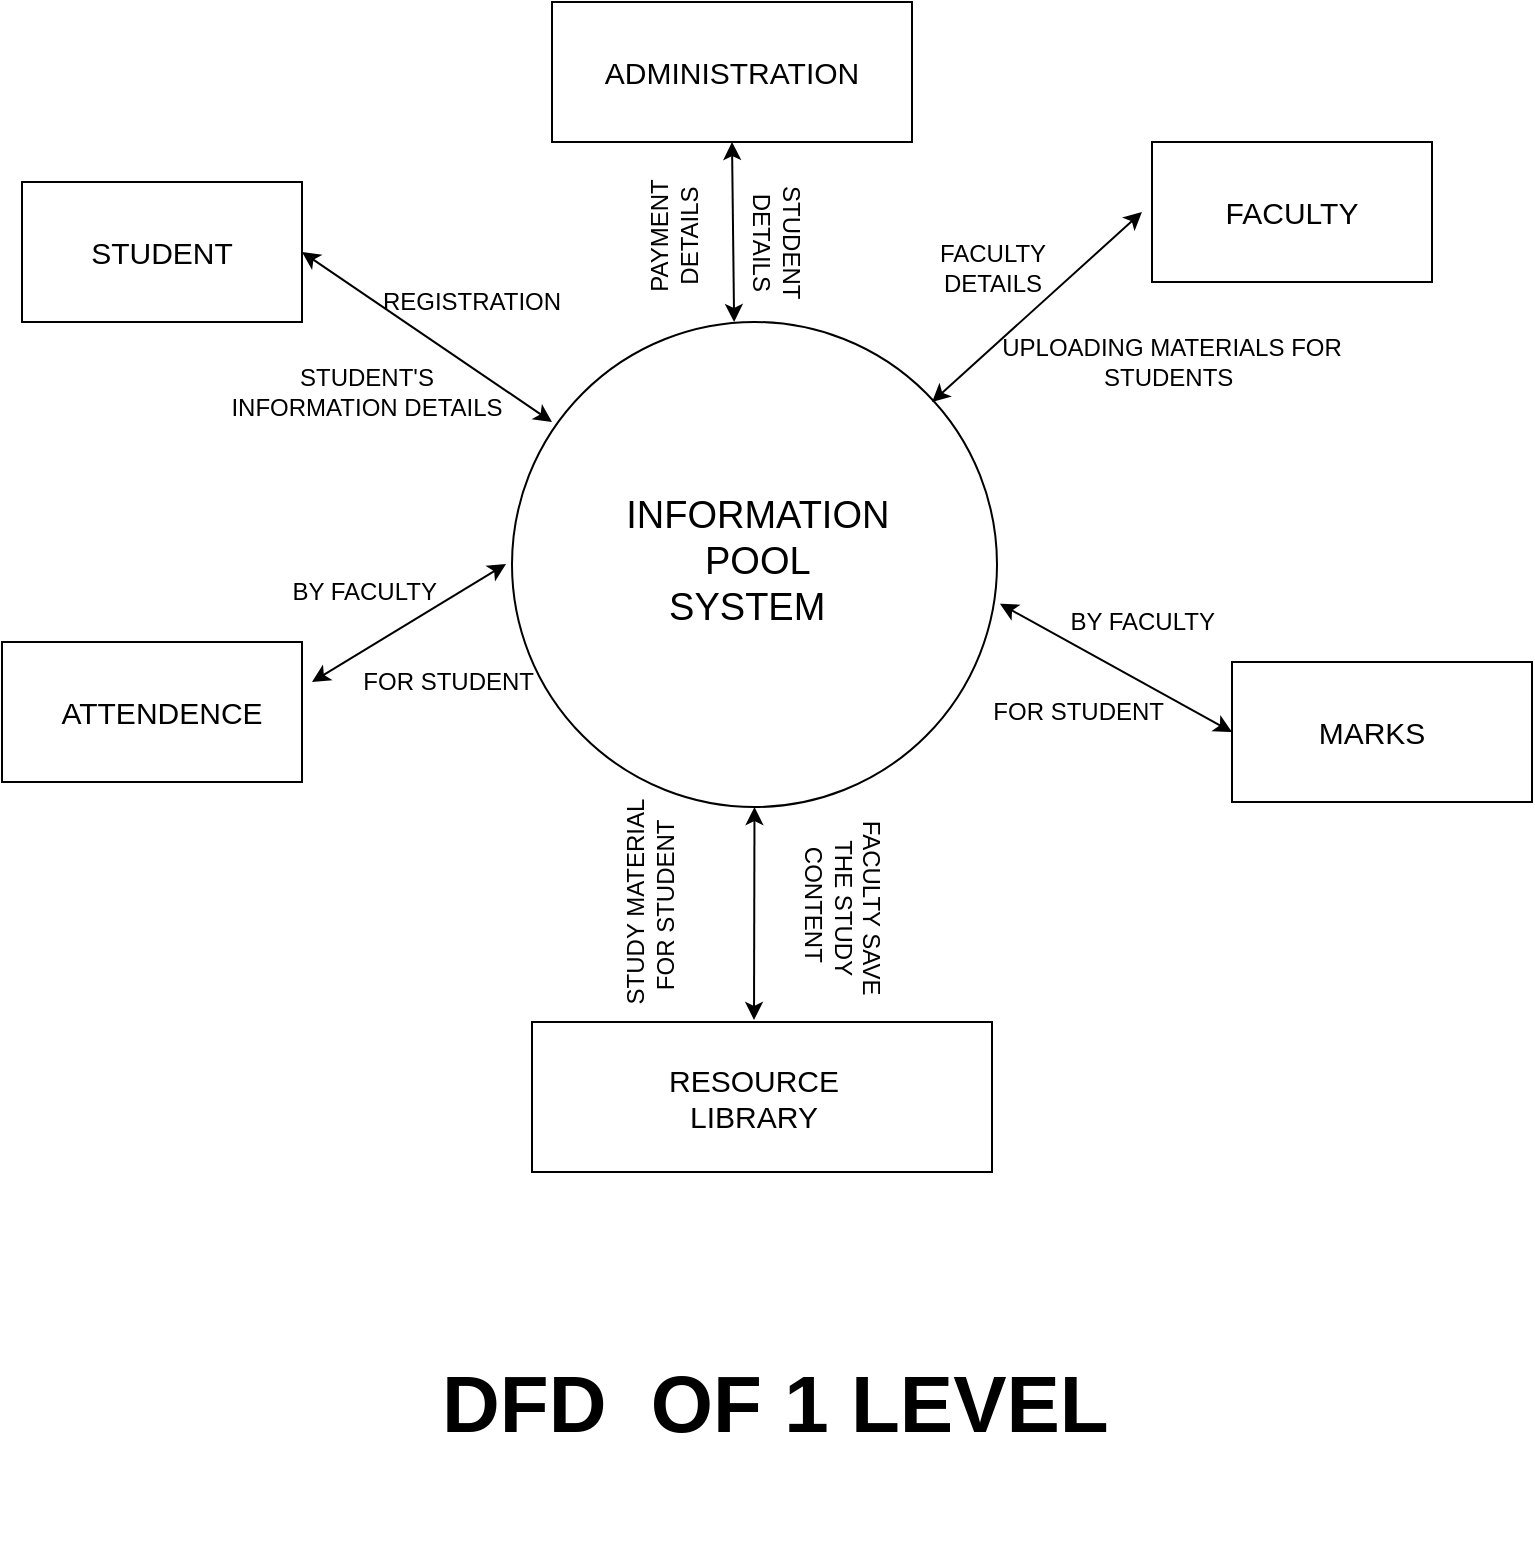 <mxfile version="13.6.4" type="github"><diagram id="khHgUFAwdmXEfH2Ma4rk" name="Page-1"><mxGraphModel dx="816" dy="423" grid="1" gridSize="10" guides="1" tooltips="1" connect="1" arrows="1" fold="1" page="1" pageScale="1" pageWidth="850" pageHeight="1100" math="0" shadow="0"><root><mxCell id="0"/><mxCell id="1" parent="0"/><mxCell id="E1dYd68VwHDF5olHRWXh-1" value="" style="ellipse;whiteSpace=wrap;html=1;aspect=fixed;" vertex="1" parent="1"><mxGeometry x="310" y="210" width="242.5" height="242.5" as="geometry"/></mxCell><mxCell id="E1dYd68VwHDF5olHRWXh-2" value="&lt;font style=&quot;font-size: 19px&quot;&gt;&amp;nbsp; &amp;nbsp;INFORMATION &lt;br&gt;&amp;nbsp; &amp;nbsp;POOL&lt;br&gt;&amp;nbsp;SYSTEM&lt;/font&gt;" style="text;html=1;strokeColor=none;fillColor=none;align=center;verticalAlign=middle;whiteSpace=wrap;rounded=0;fontSize=15;" vertex="1" parent="1"><mxGeometry x="330" y="240" width="190" height="180" as="geometry"/></mxCell><mxCell id="E1dYd68VwHDF5olHRWXh-3" value="" style="rounded=0;whiteSpace=wrap;html=1;" vertex="1" parent="1"><mxGeometry x="65" y="140" width="140" height="70" as="geometry"/></mxCell><mxCell id="E1dYd68VwHDF5olHRWXh-4" value="" style="rounded=0;whiteSpace=wrap;html=1;" vertex="1" parent="1"><mxGeometry x="55" y="370" width="150" height="70" as="geometry"/></mxCell><mxCell id="E1dYd68VwHDF5olHRWXh-5" value="" style="rounded=0;whiteSpace=wrap;html=1;" vertex="1" parent="1"><mxGeometry x="330" y="50" width="180" height="70" as="geometry"/></mxCell><mxCell id="E1dYd68VwHDF5olHRWXh-6" value="" style="rounded=0;whiteSpace=wrap;html=1;" vertex="1" parent="1"><mxGeometry x="630" y="120" width="140" height="70" as="geometry"/></mxCell><mxCell id="E1dYd68VwHDF5olHRWXh-7" value="" style="rounded=0;whiteSpace=wrap;html=1;" vertex="1" parent="1"><mxGeometry x="670" y="380" width="150" height="70" as="geometry"/></mxCell><mxCell id="E1dYd68VwHDF5olHRWXh-8" value="" style="rounded=0;whiteSpace=wrap;html=1;" vertex="1" parent="1"><mxGeometry x="320" y="560" width="230" height="75" as="geometry"/></mxCell><mxCell id="E1dYd68VwHDF5olHRWXh-9" value="STUDENT&lt;br&gt;" style="text;html=1;strokeColor=none;fillColor=none;align=center;verticalAlign=middle;whiteSpace=wrap;rounded=0;fontSize=15;" vertex="1" parent="1"><mxGeometry x="90" y="160" width="90" height="30" as="geometry"/></mxCell><mxCell id="E1dYd68VwHDF5olHRWXh-12" value="FACULTY" style="text;html=1;strokeColor=none;fillColor=none;align=center;verticalAlign=middle;whiteSpace=wrap;rounded=0;fontSize=15;" vertex="1" parent="1"><mxGeometry x="625" y="112.5" width="150" height="85" as="geometry"/></mxCell><mxCell id="E1dYd68VwHDF5olHRWXh-13" value="ADMINISTRATION" style="text;html=1;strokeColor=none;fillColor=none;align=center;verticalAlign=middle;whiteSpace=wrap;rounded=0;fontSize=15;" vertex="1" parent="1"><mxGeometry x="365" y="70" width="110" height="30" as="geometry"/></mxCell><mxCell id="E1dYd68VwHDF5olHRWXh-14" value="ATTENDENCE" style="text;html=1;strokeColor=none;fillColor=none;align=center;verticalAlign=middle;whiteSpace=wrap;rounded=0;fontSize=15;" vertex="1" parent="1"><mxGeometry x="80" y="390" width="110" height="30" as="geometry"/></mxCell><mxCell id="E1dYd68VwHDF5olHRWXh-15" value="RESOURCE LIBRARY" style="text;html=1;strokeColor=none;fillColor=none;align=center;verticalAlign=middle;whiteSpace=wrap;rounded=0;fontSize=15;" vertex="1" parent="1"><mxGeometry x="371.25" y="567.5" width="120" height="60" as="geometry"/></mxCell><mxCell id="E1dYd68VwHDF5olHRWXh-17" value="MARKS" style="text;html=1;strokeColor=none;fillColor=none;align=center;verticalAlign=middle;whiteSpace=wrap;rounded=0;fontSize=15;" vertex="1" parent="1"><mxGeometry x="680" y="380" width="120" height="70" as="geometry"/></mxCell><mxCell id="E1dYd68VwHDF5olHRWXh-18" value="" style="endArrow=classic;startArrow=classic;html=1;fontSize=15;exitX=0.458;exitY=0;exitDx=0;exitDy=0;exitPerimeter=0;" edge="1" parent="1" source="E1dYd68VwHDF5olHRWXh-1"><mxGeometry width="50" height="50" relative="1" as="geometry"><mxPoint x="420" y="200" as="sourcePoint"/><mxPoint x="420" y="120" as="targetPoint"/></mxGeometry></mxCell><mxCell id="E1dYd68VwHDF5olHRWXh-21" value="" style="endArrow=classic;startArrow=classic;html=1;fontSize=15;entryX=0;entryY=0.5;entryDx=0;entryDy=0;" edge="1" parent="1" target="E1dYd68VwHDF5olHRWXh-12"><mxGeometry width="50" height="50" relative="1" as="geometry"><mxPoint x="520" y="250" as="sourcePoint"/><mxPoint x="570" y="200" as="targetPoint"/></mxGeometry></mxCell><mxCell id="E1dYd68VwHDF5olHRWXh-22" value="" style="endArrow=classic;startArrow=classic;html=1;fontSize=15;" edge="1" parent="1"><mxGeometry width="50" height="50" relative="1" as="geometry"><mxPoint x="210" y="390" as="sourcePoint"/><mxPoint x="307" y="331" as="targetPoint"/></mxGeometry></mxCell><mxCell id="E1dYd68VwHDF5olHRWXh-23" value="" style="endArrow=classic;startArrow=classic;html=1;fontSize=15;entryX=1;entryY=0.5;entryDx=0;entryDy=0;" edge="1" parent="1" target="E1dYd68VwHDF5olHRWXh-3"><mxGeometry width="50" height="50" relative="1" as="geometry"><mxPoint x="330" y="260" as="sourcePoint"/><mxPoint x="380" y="210" as="targetPoint"/></mxGeometry></mxCell><mxCell id="E1dYd68VwHDF5olHRWXh-24" value="" style="endArrow=classic;startArrow=classic;html=1;fontSize=15;exitX=1.006;exitY=0.581;exitDx=0;exitDy=0;exitPerimeter=0;entryX=0;entryY=0.5;entryDx=0;entryDy=0;" edge="1" parent="1" source="E1dYd68VwHDF5olHRWXh-1" target="E1dYd68VwHDF5olHRWXh-7"><mxGeometry width="50" height="50" relative="1" as="geometry"><mxPoint x="590" y="440" as="sourcePoint"/><mxPoint x="640" y="390" as="targetPoint"/></mxGeometry></mxCell><mxCell id="E1dYd68VwHDF5olHRWXh-25" value="" style="endArrow=classic;startArrow=classic;html=1;fontSize=15;entryX=0.5;entryY=1;entryDx=0;entryDy=0;" edge="1" parent="1" target="E1dYd68VwHDF5olHRWXh-1"><mxGeometry width="50" height="50" relative="1" as="geometry"><mxPoint x="431" y="559" as="sourcePoint"/><mxPoint x="430" y="470" as="targetPoint"/></mxGeometry></mxCell><mxCell id="E1dYd68VwHDF5olHRWXh-26" value="STUDENT DETAILS&lt;br style=&quot;font-size: 12px;&quot;&gt;" style="text;html=1;strokeColor=none;fillColor=none;align=center;verticalAlign=middle;whiteSpace=wrap;rounded=0;fontSize=12;rotation=90;" vertex="1" parent="1"><mxGeometry x="400" y="150.62" width="84.84" height="39.38" as="geometry"/></mxCell><mxCell id="E1dYd68VwHDF5olHRWXh-27" value="PAYMENT DETAILS" style="text;html=1;strokeColor=none;fillColor=none;align=center;verticalAlign=middle;whiteSpace=wrap;rounded=0;fontSize=12;rotation=270;" vertex="1" parent="1"><mxGeometry x="337.64" y="148.25" width="107.1" height="37.65" as="geometry"/></mxCell><mxCell id="E1dYd68VwHDF5olHRWXh-28" value="REGISTRATION" style="text;html=1;strokeColor=none;fillColor=none;align=center;verticalAlign=middle;whiteSpace=wrap;rounded=0;fontSize=12;rotation=0;" vertex="1" parent="1"><mxGeometry x="220" y="140" width="140" height="120" as="geometry"/></mxCell><mxCell id="E1dYd68VwHDF5olHRWXh-29" value="STUDENT'S INFORMATION DETAILS" style="text;html=1;strokeColor=none;fillColor=none;align=center;verticalAlign=middle;whiteSpace=wrap;rounded=0;fontSize=12;" vertex="1" parent="1"><mxGeometry x="165" y="210" width="145" height="70" as="geometry"/></mxCell><mxCell id="E1dYd68VwHDF5olHRWXh-32" value="STUDY MATERIAL FOR STUDENT&amp;nbsp;" style="text;html=1;strokeColor=none;fillColor=none;align=center;verticalAlign=middle;whiteSpace=wrap;rounded=0;fontSize=12;rotation=270;" vertex="1" parent="1"><mxGeometry x="323.75" y="428.75" width="110" height="142.5" as="geometry"/></mxCell><mxCell id="E1dYd68VwHDF5olHRWXh-33" value="FACULTY SAVE THE STUDY CONTENT&amp;nbsp;" style="text;html=1;strokeColor=none;fillColor=none;align=center;verticalAlign=middle;whiteSpace=wrap;rounded=0;fontSize=12;rotation=90;" vertex="1" parent="1"><mxGeometry x="420" y="456" width="111.56" height="93.75" as="geometry"/></mxCell><mxCell id="E1dYd68VwHDF5olHRWXh-34" value="BY FACULTY&amp;nbsp;" style="text;html=1;strokeColor=none;fillColor=none;align=center;verticalAlign=middle;whiteSpace=wrap;rounded=0;fontSize=12;" vertex="1" parent="1"><mxGeometry x="147.5" y="310" width="180" height="70" as="geometry"/></mxCell><mxCell id="E1dYd68VwHDF5olHRWXh-36" value="FOR STUDENT&amp;nbsp;" style="text;html=1;strokeColor=none;fillColor=none;align=center;verticalAlign=middle;whiteSpace=wrap;rounded=0;fontSize=12;" vertex="1" parent="1"><mxGeometry x="205" y="350" width="150" height="80" as="geometry"/></mxCell><mxCell id="E1dYd68VwHDF5olHRWXh-40" value="UPLOADING MATERIALS FOR STUDENTS&amp;nbsp;" style="text;html=1;strokeColor=none;fillColor=none;align=center;verticalAlign=middle;whiteSpace=wrap;rounded=0;fontSize=12;" vertex="1" parent="1"><mxGeometry x="550" y="220" width="180" height="20" as="geometry"/></mxCell><mxCell id="E1dYd68VwHDF5olHRWXh-43" value="FACULTY DETAILS" style="text;html=1;strokeColor=none;fillColor=none;align=center;verticalAlign=middle;whiteSpace=wrap;rounded=0;fontSize=12;" vertex="1" parent="1"><mxGeometry x="500" y="155" width="101.25" height="55" as="geometry"/></mxCell><mxCell id="E1dYd68VwHDF5olHRWXh-45" value="FOR STUDENT&amp;nbsp;" style="text;html=1;strokeColor=none;fillColor=none;align=center;verticalAlign=middle;whiteSpace=wrap;rounded=0;fontSize=12;" vertex="1" parent="1"><mxGeometry x="530" y="360" width="130" height="90" as="geometry"/></mxCell><mxCell id="E1dYd68VwHDF5olHRWXh-46" value="BY FACULTY&amp;nbsp;" style="text;html=1;strokeColor=none;fillColor=none;align=center;verticalAlign=middle;whiteSpace=wrap;rounded=0;fontSize=12;" vertex="1" parent="1"><mxGeometry x="552.5" y="330" width="148.44" height="60" as="geometry"/></mxCell><mxCell id="E1dYd68VwHDF5olHRWXh-48" value="&lt;h1 style=&quot;font-size: 40px;&quot;&gt;DFD&amp;nbsp; OF 1 LEVEL&lt;/h1&gt;" style="text;html=1;strokeColor=none;fillColor=none;spacing=5;spacingTop=-20;whiteSpace=wrap;overflow=hidden;rounded=0;fontSize=40;" vertex="1" parent="1"><mxGeometry x="270" y="710" width="510" height="120" as="geometry"/></mxCell></root></mxGraphModel></diagram></mxfile>